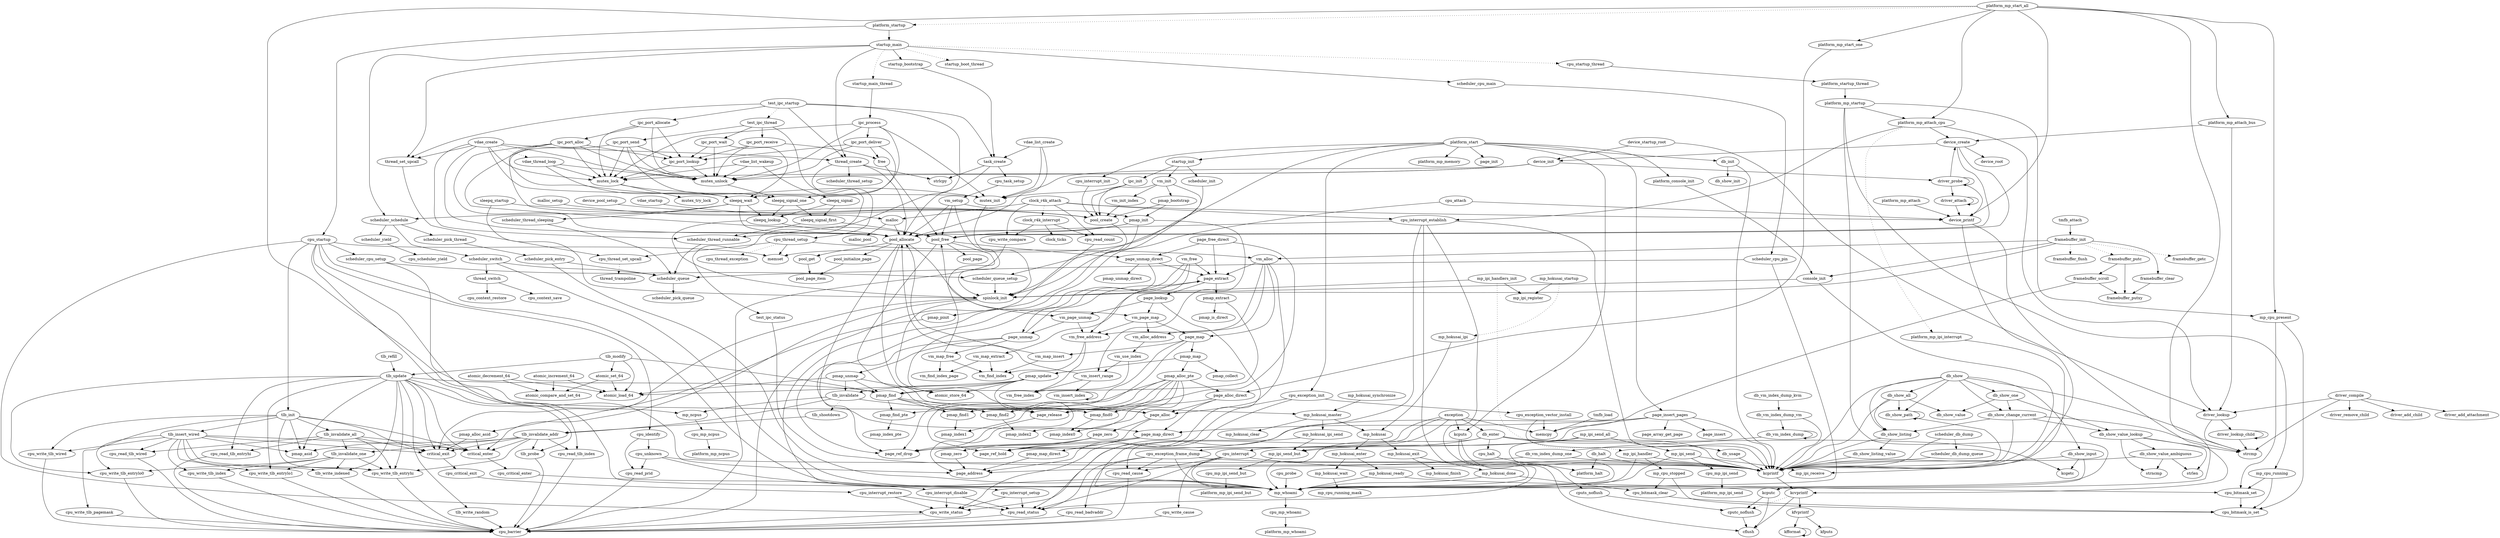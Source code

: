 digraph callgraph {
"pmap_zero" -> "page_address" [style=solid];
"kfformat" -> "kfformat" [style=solid];
"vm_init_index" -> "pool_create" [style=solid];
"db_show_one" -> "db_show_change_current" [style=solid];
"db_show_one" -> "db_show_value" [style=solid];
"db_show_one" -> "db_show_value_lookup" [style=solid];
"platform_console_init" -> "console_init" [style=solid];
"db_vm_index_dump_one" -> "page_address" [style=solid];
"db_vm_index_dump_one" -> "kcprintf" [style=solid];
"page_insert_pages" -> "page_ref_drop" [style=solid];
"page_insert_pages" -> "page_ref_hold" [style=solid];
"page_insert_pages" -> "page_insert" [style=solid];
"page_insert_pages" -> "page_array_get_page" [style=solid];
"page_insert_pages" -> "page_map_direct" [style=solid];
"page_insert_pages" -> "kcprintf" [style=solid];
"driver_lookup_child" -> "driver_lookup_child" [style=solid];
"driver_lookup_child" -> "strcmp" [style=solid];
"framebuffer_putc" -> "framebuffer_scroll" [style=solid];
"framebuffer_putc" -> "framebuffer_putxy" [style=solid];
"cpu_exception_init" -> "cpu_exception_vector_install" [style=solid];
"cpu_exception_init" -> "cpu_read_status" [style=solid];
"cpu_exception_init" -> "cpu_write_status" [style=solid];
"pool_allocate" -> "page_alloc" [style=solid];
"pool_allocate" -> "vm_page_map" [style=solid];
"pool_allocate" -> "pool_get" [style=solid];
"pool_allocate" -> "pool_initialize_page" [style=solid];
"pool_allocate" -> "page_map_direct" [style=solid];
"page_free_direct" -> "page_release" [style=solid];
"page_free_direct" -> "page_unmap_direct" [style=solid];
"page_free_direct" -> "page_extract" [style=solid];
"cpu_mp_ipi_send" -> "platform_mp_ipi_send" [style=solid];
"kcputs" -> "cflush" [style=solid];
"kcputs" -> "cputs_noflush" [style=solid];
"page_map_direct" -> "page_ref_drop" [style=solid];
"page_map_direct" -> "page_ref_hold" [style=solid];
"page_map_direct" -> "pmap_map_direct" [style=solid];
"pool_create" -> "spinlock_init" [style=solid];
"malloc" -> "malloc_pool" [style=solid];
"malloc" -> "pool_allocate" [style=solid];
"vm_map_insert" -> "vm_find_index" [style=solid];
"vm_map_insert" -> "pool_allocate" [style=solid];
"platform_mp_startup" -> "mp_cpu_present" [style=solid];
"platform_mp_startup" -> "mp_cpu_running" [style=solid];
"platform_mp_startup" -> "mp_whoami" [style=solid];
"platform_mp_startup" -> "platform_mp_attach_cpu" [style=solid];
"mp_hokusai_startup" -> "mp_hokusai_ipi" [style=dotted];
"mp_hokusai_startup" -> "mp_ipi_register" [style=solid];
"page_lookup" -> "page_address" [style=solid];
"page_lookup" -> "vm_page_unmap" [style=solid];
"page_lookup" -> "vm_page_map" [style=solid];
"page_extract" -> "vm_map_extract" [style=solid];
"page_extract" -> "pmap_extract" [style=solid];
"page_extract" -> "page_lookup" [style=solid];
"scheduler_pick_entry" -> "scheduler_queue" [style=solid];
"scheduler_pick_entry" -> "mp_whoami" [style=solid];
"pmap_map" -> "pmap_alloc_pte" [style=solid];
"pmap_map" -> "pmap_update" [style=solid];
"pmap_map" -> "pmap_collect" [style=solid];
"scheduler_cpu_setup" -> "scheduler_queue_setup" [style=solid];
"scheduler_cpu_setup" -> "mp_whoami" [style=solid];
"vm_setup" -> "pool_allocate" [style=solid];
"vm_setup" -> "spinlock_init" [style=solid];
"vm_setup" -> "pool_free" [style=solid];
"vm_setup" -> "pmap_init" [style=solid];
"cputc_noflush" -> "cflush" [style=solid];
"tmfb_load" -> "memcpy" [style=solid];
"ipc_port_lookup" -> "mutex_lock" [style=solid];
"ipc_port_lookup" -> "mutex_unlock" [style=solid];
"pmap_alloc_asid" -> "critical_exit" [style=solid];
"pmap_alloc_asid" -> "critical_enter" [style=solid];
"mp_hokusai_ipi_send" -> "mp_whoami" [style=solid];
"mp_hokusai_ipi_send" -> "mp_ipi_send_but" [style=solid];
"cpu_probe" -> "mp_whoami" [style=solid];
"sleepq_signal_one" -> "sleepq_lookup" [style=solid];
"sleepq_signal_one" -> "sleepq_signal_first" [style=solid];
"tlb_init" -> "cpu_write_tlb_entryhi" [style=solid];
"tlb_init" -> "tlb_invalidate_all" [style=solid];
"tlb_init" -> "pmap_asid" [style=solid];
"tlb_init" -> "tlb_insert_wired" [style=solid];
"tlb_init" -> "cpu_write_tlb_wired" [style=solid];
"tlb_init" -> "cpu_write_tlb_pagemask" [style=solid];
"tlb_init" -> "critical_enter" [style=solid];
"tlb_init" -> "critical_exit" [style=solid];
"vm_page_map" -> "vm_free_address" [style=solid];
"vm_page_map" -> "vm_alloc_address" [style=solid];
"vm_page_map" -> "page_map" [style=solid];
"thread_switch" -> "cpu_context_restore" [style=solid];
"thread_switch" -> "cpu_context_save" [style=solid];
"critical_enter" -> "cpu_critical_enter" [style=solid];
"tlb_modify" -> "pmap_find" [style=solid];
"tlb_modify" -> "atomic_set_64" [style=solid];
"tlb_modify" -> "tlb_update" [style=solid];
"tlb_modify" -> "atomic_load_64" [style=solid];
"pmap_update" -> "pmap_find" [style=solid];
"pmap_update" -> "page_address" [style=solid];
"pmap_update" -> "atomic_load_64" [style=solid];
"pmap_update" -> "tlb_invalidate" [style=solid];
"pmap_update" -> "atomic_store_64" [style=solid];
"scheduler_switch" -> "scheduler_queue" [style=solid];
"scheduler_switch" -> "mp_whoami" [style=solid];
"scheduler_switch" -> "thread_switch" [style=solid];
"page_alloc_direct" -> "page_release" [style=solid];
"page_alloc_direct" -> "page_alloc" [style=solid];
"page_alloc_direct" -> "page_map_direct" [style=solid];
"mutex_init" -> "spinlock_init" [style=solid];
"vm_page_unmap" -> "vm_free_address" [style=solid];
"vm_page_unmap" -> "page_unmap" [style=solid];
"mp_cpu_present" -> "cpu_bitmask_set" [style=solid];
"mp_cpu_present" -> "cpu_bitmask_is_set" [style=solid];
"platform_start" -> "page_init" [style=solid];
"platform_start" -> "db_init" [style=solid];
"platform_start" -> "startup_init" [style=solid];
"platform_start" -> "cpu_interrupt_init" [style=solid];
"platform_start" -> "platform_console_init" [style=solid];
"platform_start" -> "memset" [style=solid];
"platform_start" -> "page_insert_pages" [style=solid];
"platform_start" -> "cpu_exception_init" [style=solid];
"platform_start" -> "kcputs" [style=solid];
"platform_start" -> "platform_mp_memory" [style=solid];
"mp_whoami" -> "cpu_mp_whoami" [style=solid];
"tlb_shootdown" -> "tlb_invalidate_addr" [style=solid];
"vdae_create" -> "scheduler_thread_runnable" [style=solid];
"vdae_create" -> "mutex_lock" [style=solid];
"vdae_create" -> "thread_create" [style=solid];
"vdae_create" -> "thread_set_upcall" [style=solid];
"vdae_create" -> "mutex_init" [style=solid];
"vdae_create" -> "mutex_unlock" [style=solid];
"vdae_create" -> "pool_allocate" [style=solid];
"vdae_create" -> "vdae_thread_loop" [style=dotted];
"platform_mp_start_all" -> "device_printf" [style=solid];
"platform_mp_start_all" -> "mp_ncpus" [style=solid];
"platform_mp_start_all" -> "platform_startup" [style=dotted];
"platform_mp_start_all" -> "platform_mp_start_one" [style=solid];
"platform_mp_start_all" -> "mp_cpu_present" [style=solid];
"platform_mp_start_all" -> "mp_whoami" [style=solid];
"platform_mp_start_all" -> "platform_mp_attach_cpu" [style=solid];
"platform_mp_start_all" -> "platform_mp_attach_bus" [style=solid];
"driver_compile" -> "driver_add_child" [style=solid];
"driver_compile" -> "driver_lookup" [style=solid];
"driver_compile" -> "driver_add_attachment" [style=solid];
"driver_compile" -> "strcmp" [style=solid];
"driver_compile" -> "driver_remove_child" [style=solid];
"cpu_interrupt_establish" -> "mp_whoami" [style=solid];
"cpu_interrupt_establish" -> "cpu_write_status" [style=solid];
"cpu_interrupt_establish" -> "cpu_read_status" [style=solid];
"cpu_interrupt_establish" -> "pool_allocate" [style=solid];
"cpu_interrupt_establish" -> "kcprintf" [style=solid];
"vdae_list_wakeup" -> "mutex_lock" [style=solid];
"vdae_list_wakeup" -> "sleepq_signal" [style=solid];
"vdae_list_wakeup" -> "mutex_unlock" [style=solid];
"kcputc" -> "cflush" [style=solid];
"kcputc" -> "cputc_noflush" [style=solid];
"cpu_read_tlb_wired" -> "cpu_barrier" [style=solid];
"device_printf" -> "kcvprintf" [style=solid];
"device_printf" -> "kcprintf" [style=solid];
"vm_insert_index" -> "vm_insert_index" [style=solid];
"mp_cpu_running" -> "cpu_bitmask_is_set" [style=solid];
"mp_cpu_running" -> "cpu_bitmask_set" [style=solid];
"test_ipc_status" -> "kcprintf" [style=solid];
"framebuffer_scroll" -> "memcpy" [style=solid];
"framebuffer_scroll" -> "framebuffer_putxy" [style=solid];
"driver_lookup" -> "driver_lookup_child" [style=solid];
"driver_lookup" -> "strcmp" [style=solid];
"db_show_value_lookup" -> "strlen" [style=solid];
"db_show_value_lookup" -> "strcmp" [style=solid];
"db_show_value_lookup" -> "db_show_value_ambiguous" [style=solid];
"db_show_value_lookup" -> "strncmp" [style=solid];
"test_ipc_startup" -> "scheduler_thread_runnable" [style=solid];
"test_ipc_startup" -> "thread_create" [style=solid];
"test_ipc_startup" -> "thread_set_upcall" [style=solid];
"test_ipc_startup" -> "task_create" [style=solid];
"test_ipc_startup" -> "test_ipc_thread" [style=dotted];
"test_ipc_startup" -> "ipc_port_allocate" [style=solid];
"platform_mp_attach_cpu" -> "platform_mp_ipi_interrupt" [style=dotted];
"platform_mp_attach_cpu" -> "cpu_interrupt_establish" [style=solid];
"platform_mp_attach_cpu" -> "device_create" [style=solid];
"platform_mp_attach_cpu" -> "driver_lookup" [style=solid];
"mp_ipi_handler" -> "mp_whoami" [style=solid];
"mp_ipi_handler" -> "mp_cpu_stopped" [style=solid];
"mp_ipi_handler" -> "kcprintf" [style=solid];
"page_alloc" -> "page_zero" [style=solid];
"page_alloc" -> "page_ref_hold" [style=solid];
"device_create" -> "device_root" [style=solid];
"device_create" -> "device_init" [style=solid];
"device_create" -> "pool_free" [style=solid];
"device_create" -> "pool_allocate" [style=solid];
"atomic_decrement_64" -> "atomic_load_64" [style=solid];
"atomic_decrement_64" -> "atomic_compare_and_set_64" [style=solid];
"vm_free" -> "vm_free_address" [style=solid];
"vm_free" -> "page_release" [style=solid];
"vm_free" -> "page_unmap" [style=solid];
"vm_free" -> "page_extract" [style=solid];
"cpu_critical_exit" -> "cpu_interrupt_restore" [style=solid];
"vdae_list_create" -> "task_create" [style=solid];
"vdae_list_create" -> "mutex_init" [style=solid];
"vdae_list_create" -> "pool_allocate" [style=solid];
"vdae_startup" -> "pool_create" [style=solid];
"tlb_insert_wired" -> "cpu_write_tlb_entryhi" [style=solid];
"tlb_insert_wired" -> "pmap_asid" [style=solid];
"tlb_insert_wired" -> "cpu_read_tlb_wired" [style=solid];
"tlb_insert_wired" -> "cpu_write_tlb_wired" [style=solid];
"tlb_insert_wired" -> "cpu_write_tlb_entrylo1" [style=solid];
"tlb_insert_wired" -> "tlb_write_indexed" [style=solid];
"tlb_insert_wired" -> "critical_enter" [style=solid];
"tlb_insert_wired" -> "critical_exit" [style=solid];
"tlb_insert_wired" -> "cpu_write_tlb_index" [style=solid];
"tlb_insert_wired" -> "cpu_write_tlb_entrylo0" [style=solid];
"cpu_bitmask_set" -> "cpu_bitmask_is_set" [style=solid];
"cpu_read_tlb_entryhi" -> "cpu_barrier" [style=solid];
"pmap_init" -> "pool_free" [style=solid];
"pmap_init" -> "vm_insert_range" [style=solid];
"pmap_init" -> "pmap_pinit" [style=solid];
"pmap_init" -> "pool_allocate" [style=solid];
"scheduler_pick_thread" -> "scheduler_pick_entry" [style=solid];
"pmap_find2" -> "pmap_index2" [style=solid];
"db_show_change_current" -> "db_show_value_lookup" [style=solid];
"db_show_change_current" -> "db_show_listing" [style=solid];
"db_show_change_current" -> "strcmp" [style=solid];
"db_show_change_current" -> "kcprintf" [style=solid];
"mp_ipi_handlers_init" -> "mp_ipi_handler" [style=dotted];
"mp_ipi_handlers_init" -> "spinlock_init" [style=solid];
"mp_ipi_handlers_init" -> "mp_ipi_register" [style=solid];
"scheduler_queue" -> "scheduler_pick_queue" [style=solid];
"ipc_init" -> "mutex_init" [style=solid];
"ipc_init" -> "pool_create" [style=solid];
"tlb_invalidate_addr" -> "cpu_write_tlb_entryhi" [style=solid];
"tlb_invalidate_addr" -> "tlb_probe" [style=solid];
"tlb_invalidate_addr" -> "critical_exit" [style=solid];
"tlb_invalidate_addr" -> "cpu_read_tlb_index" [style=solid];
"tlb_invalidate_addr" -> "critical_enter" [style=solid];
"tlb_invalidate_addr" -> "tlb_invalidate_one" [style=solid];
"tlb_invalidate_addr" -> "pmap_asid" [style=solid];
"pmap_pinit" -> "pmap_alloc_asid" [style=solid];
"db_usage" -> "kcprintf" [style=solid];
"cpu_write_cause" -> "cpu_barrier" [style=solid];
"scheduler_queue_setup" -> "spinlock_init" [style=solid];
"vm_alloc" -> "vm_free_address" [style=solid];
"vm_alloc" -> "page_alloc" [style=solid];
"vm_alloc" -> "page_extract" [style=solid];
"vm_alloc" -> "vm_alloc_address" [style=solid];
"vm_alloc" -> "page_map" [style=solid];
"cpu_interrupt" -> "mp_whoami" [style=solid];
"cpu_interrupt" -> "cpu_read_status" [style=solid];
"cpu_interrupt" -> "cpu_read_cause" [style=solid];
"cpu_interrupt" -> "cpu_write_cause" [style=solid];
"cpu_interrupt" -> "kcprintf" [style=solid];
"mp_ncpus" -> "cpu_mp_ncpus" [style=solid];
"atomic_increment_64" -> "atomic_load_64" [style=solid];
"atomic_increment_64" -> "atomic_compare_and_set_64" [style=solid];
"tlb_invalidate_one" -> "cpu_write_tlb_entryhi" [style=solid];
"tlb_invalidate_one" -> "cpu_write_tlb_entrylo1" [style=solid];
"tlb_invalidate_one" -> "tlb_write_indexed" [style=solid];
"tlb_invalidate_one" -> "cpu_write_tlb_index" [style=solid];
"tlb_invalidate_one" -> "cpu_write_tlb_entrylo0" [style=solid];
"mp_hokusai_exit" -> "mp_hokusai_finish" [style=solid];
"mp_hokusai_exit" -> "mp_hokusai_done" [style=solid];
"cpu_interrupt_disable" -> "cpu_write_status" [style=solid];
"cpu_interrupt_disable" -> "cpu_read_status" [style=solid];
"sleepq_startup" -> "spinlock_init" [style=solid];
"sleepq_startup" -> "pool_create" [style=solid];
"scheduler_cpu_main" -> "scheduler_cpu_pin" [style=solid];
"tlb_refill" -> "tlb_update" [style=solid];
"db_vm_index_dump_vm" -> "db_vm_index_dump" [style=solid];
"db_vm_index_dump_vm" -> "kcprintf" [style=solid];
"cpu_interrupt_init" -> "pool_create" [style=solid];
"vm_alloc_address" -> "vm_use_index" [style=solid];
"cpu_critical_enter" -> "cpu_interrupt_disable" [style=solid];
"ipc_port_send" -> "mutex_lock" [style=solid];
"ipc_port_send" -> "sleepq_signal_one" [style=solid];
"ipc_port_send" -> "ipc_port_lookup" [style=solid];
"ipc_port_send" -> "malloc" [style=solid];
"ipc_port_send" -> "mutex_unlock" [style=solid];
"kcvprintf" -> "cflush" [style=solid];
"kcvprintf" -> "cputc_noflush" [style=dotted];
"kcvprintf" -> "kfvprintf" [style=solid];
"cpu_thread_setup" -> "cpu_thread_set_upcall" [style=solid];
"cpu_thread_setup" -> "cpu_thread_exception" [style=dotted];
"cpu_thread_setup" -> "vm_alloc" [style=solid];
"cpu_thread_setup" -> "memset" [style=solid];
"mp_ipi_send_but" -> "cpu_mp_ipi_send_but" [style=solid];
"mp_cpu_stopped" -> "cpu_bitmask_is_set" [style=solid];
"mp_cpu_stopped" -> "cpu_bitmask_clear" [style=solid];
"cpu_attach" -> "device_printf" [style=solid];
"cpu_attach" -> "cpu_interrupt_setup" [style=solid];
"db_show_input" -> "kcgetc" [style=solid];
"db_show_input" -> "kcputc" [style=solid];
"db_show_input" -> "kcprintf" [style=solid];
"malloc_setup" -> "pool_create" [style=solid];
"page_map" -> "pmap_map" [style=solid];
"page_map" -> "vm_map_insert" [style=solid];
"page_map" -> "page_ref_drop" [style=solid];
"page_map" -> "page_ref_hold" [style=solid];
"cpu_read_prid" -> "cpu_barrier" [style=solid];
"cpu_read_status" -> "cpu_barrier" [style=solid];
"cpu_write_status" -> "cpu_barrier" [style=solid];
"ipc_port_alloc" -> "mutex_lock" [style=solid];
"ipc_port_alloc" -> "mutex_init" [style=solid];
"ipc_port_alloc" -> "pool_allocate" [style=solid];
"ipc_port_alloc" -> "mutex_unlock" [style=solid];
"ipc_port_alloc" -> "pool_free" [style=solid];
"ipc_port_alloc" -> "ipc_port_lookup" [style=solid];
"cpu_read_tlb_index" -> "cpu_barrier" [style=solid];
"framebuffer_clear" -> "framebuffer_putxy" [style=solid];
"db_show" -> "db_show_change_current" [style=solid];
"db_show" -> "db_show_path" [style=solid];
"db_show" -> "db_show_all" [style=solid];
"db_show" -> "db_show_one" [style=solid];
"db_show" -> "strcmp" [style=solid];
"db_show" -> "db_show_input" [style=solid];
"db_show" -> "db_show_listing" [style=solid];
"db_show" -> "kcprintf" [style=solid];
"cpu_startup" -> "page_alloc" [style=solid];
"cpu_startup" -> "cpu_identify" [style=solid];
"cpu_startup" -> "page_address" [style=solid];
"cpu_startup" -> "tlb_init" [style=solid];
"cpu_startup" -> "scheduler_cpu_setup" [style=solid];
"cpu_startup" -> "mp_whoami" [style=solid];
"cpu_startup" -> "memset" [style=solid];
"cpu_startup" -> "cpu_write_status" [style=solid];
"pool_free" -> "page_release" [style=solid];
"pool_free" -> "vm_page_unmap" [style=solid];
"pool_free" -> "page_unmap_direct" [style=solid];
"pool_free" -> "pool_page" [style=solid];
"kfvprintf" -> "kfformat" [style=solid];
"kfvprintf" -> "kfputs" [style=solid];
"platform_startup_thread" -> "platform_mp_startup" [style=solid];
"mp_hokusai_synchronize" -> "mp_hokusai_master" [style=solid];
"cpu_mp_ipi_send_but" -> "platform_mp_ipi_send_but" [style=solid];
"scheduler_thread_sleeping" -> "scheduler_queue" [style=solid];
"startup_main_thread" -> "ipc_process" [style=solid];
"db_vm_index_dump_kvm" -> "db_vm_index_dump_vm" [style=solid];
"sleepq_signal_first" -> "scheduler_thread_runnable" [style=solid];
"sleepq_signal_first" -> "pool_free" [style=solid];
"task_create" -> "cpu_task_setup" [style=solid];
"task_create" -> "pool_allocate" [style=solid];
"task_create" -> "strlcpy" [style=solid];
"pmap_bootstrap" -> "pmap_init" [style=solid];
"pmap_bootstrap" -> "pool_create" [style=solid];
"cpu_read_count" -> "cpu_barrier" [style=solid];
"db_init" -> "db_show_init" [style=solid];
"db_init" -> "kcprintf" [style=solid];
"cpu_halt" -> "platform_halt" [style=solid];
"tlb_invalidate" -> "mp_hokusai_master" [style=solid];
"tlb_invalidate" -> "tlb_shootdown" [style=dotted];
"tlb_invalidate" -> "tlb_invalidate_addr" [style=solid];
"tlb_invalidate" -> "mp_ncpus" [style=solid];
"vm_use_index" -> "vm_free_index" [style=solid];
"vm_use_index" -> "vm_insert_range" [style=solid];
"mp_hokusai_done" -> "cpu_bitmask_clear" [style=solid];
"mp_hokusai_done" -> "mp_whoami" [style=solid];
"cpu_task_setup" -> "vm_setup" [style=solid];
"cpu_interrupt_setup" -> "cpu_write_status" [style=solid];
"cpu_interrupt_setup" -> "cpu_read_status" [style=solid];
"mp_ipi_send_all" -> "mp_whoami" [style=solid];
"mp_ipi_send_all" -> "mp_ipi_send_but" [style=solid];
"mp_ipi_send_all" -> "mp_ipi_send" [style=solid];
"cpu_startup_thread" -> "platform_startup_thread" [style=solid];
"pmap_find1" -> "pmap_index1" [style=solid];
"cpu_write_tlb_wired" -> "cpu_barrier" [style=solid];
"cpu_mp_ncpus" -> "platform_mp_ncpus" [style=solid];
"scheduler_db_dump_queue" -> "kcprintf" [style=solid];
"cpu_write_tlb_entrylo0" -> "cpu_barrier" [style=solid];
"db_show_value_ambiguous" -> "strlen" [style=solid];
"db_show_value_ambiguous" -> "strncmp" [style=solid];
"db_show_value_ambiguous" -> "kcprintf" [style=solid];
"cpu_mp_whoami" -> "platform_mp_whoami" [style=solid];
"pmap_alloc_pte" -> "pmap_index1" [style=solid];
"pmap_alloc_pte" -> "page_alloc_direct" [style=solid];
"pmap_alloc_pte" -> "pmap_find_pte" [style=solid];
"pmap_alloc_pte" -> "pmap_find0" [style=solid];
"pmap_alloc_pte" -> "pmap_find2" [style=solid];
"pmap_alloc_pte" -> "pmap_index2" [style=solid];
"pmap_alloc_pte" -> "pmap_find1" [style=solid];
"pmap_alloc_pte" -> "pmap_index0" [style=solid];
"mp_hokusai_master" -> "mp_hokusai" [style=solid];
"mp_hokusai_master" -> "mp_hokusai_ipi_send" [style=solid];
"mp_hokusai_master" -> "mp_hokusai_clear" [style=solid];
"page_unmap_direct" -> "page_ref_drop" [style=solid];
"page_unmap_direct" -> "pmap_unmap_direct" [style=solid];
"page_unmap_direct" -> "page_extract" [style=solid];
"device_startup_root" -> "device_init" [style=solid];
"device_startup_root" -> "driver_lookup" [style=solid];
"framebuffer_init" -> "framebuffer_getc" [style=dotted];
"framebuffer_init" -> "console_init" [style=solid];
"framebuffer_init" -> "vm_alloc" [style=solid];
"framebuffer_init" -> "framebuffer_clear" [style=solid];
"framebuffer_init" -> "framebuffer_putc" [style=dotted];
"framebuffer_init" -> "spinlock_init" [style=solid];
"framebuffer_init" -> "framebuffer_flush" [style=dotted];
"cpu_exception_vector_install" -> "memcpy" [style=solid];
"cpu_exception_vector_install" -> "kcprintf" [style=solid];
"pool_get" -> "pool_page_item" [style=solid];
"tlb_write_indexed" -> "cpu_barrier" [style=solid];
"vdae_thread_loop" -> "mutex_lock" [style=solid];
"vdae_thread_loop" -> "sleepq_wait" [style=solid];
"vdae_thread_loop" -> "mutex_unlock" [style=solid];
"platform_mp_ipi_interrupt" -> "mp_ipi_receive" [style=solid];
"startup_init" -> "ipc_init" [style=solid];
"startup_init" -> "scheduler_init" [style=solid];
"startup_init" -> "vm_init" [style=solid];
"startup_main" -> "startup_boot_thread" [style=dotted];
"startup_main" -> "thread_create" [style=solid];
"startup_main" -> "thread_set_upcall" [style=solid];
"startup_main" -> "scheduler_cpu_main" [style=solid];
"startup_main" -> "cpu_startup_thread" [style=dotted];
"startup_main" -> "startup_bootstrap" [style=solid];
"startup_main" -> "startup_main_thread" [style=dotted];
"startup_main" -> "scheduler_schedule" [style=solid];
"platform_mp_attach_bus" -> "driver_lookup" [style=solid];
"platform_mp_attach_bus" -> "device_create" [style=solid];
"vm_free_address" -> "vm_free_index" [style=solid];
"vm_free_address" -> "vm_find_index" [style=solid];
"mp_hokusai" -> "mp_hokusai_exit" [style=solid];
"mp_hokusai" -> "mp_hokusai_enter" [style=solid];
"thread_create" -> "cpu_thread_setup" [style=solid];
"thread_create" -> "scheduler_thread_setup" [style=solid];
"thread_create" -> "pool_allocate" [style=solid];
"thread_create" -> "strlcpy" [style=solid];
"vm_map_extract" -> "vm_find_index_page" [style=solid];
"vm_map_extract" -> "vm_find_index" [style=solid];
"cpu_exception_frame_dump" -> "mp_whoami" [style=solid];
"cpu_exception_frame_dump" -> "cpu_read_badvaddr" [style=solid];
"cpu_exception_frame_dump" -> "cpu_read_status" [style=solid];
"cpu_exception_frame_dump" -> "cpu_read_cause" [style=solid];
"cpu_exception_frame_dump" -> "kcprintf" [style=solid];
"platform_mp_attach" -> "device_printf" [style=solid];
"mp_hokusai_enter" -> "mp_hokusai_wait" [style=solid];
"mp_hokusai_enter" -> "mp_hokusai_ready" [style=solid];
"kcprintf" -> "kcvprintf" [style=solid];
"sleepq_signal" -> "sleepq_lookup" [style=solid];
"sleepq_signal" -> "sleepq_signal_first" [style=solid];
"mutex_unlock" -> "sleepq_signal_one" [style=solid];
"pmap_unmap" -> "pmap_find" [style=solid];
"pmap_unmap" -> "tlb_invalidate" [style=solid];
"pmap_unmap" -> "atomic_load_64" [style=solid];
"pmap_unmap" -> "atomic_store_64" [style=solid];
"free" -> "pool_free" [style=solid];
"tmfb_attach" -> "framebuffer_init" [style=solid];
"test_ipc_thread" -> "test_ipc_status" [style=solid];
"test_ipc_thread" -> "ipc_port_receive" [style=solid];
"test_ipc_thread" -> "ipc_port_send" [style=solid];
"test_ipc_thread" -> "ipc_port_wait" [style=solid];
"startup_bootstrap" -> "task_create" [style=solid];
"scheduler_db_dump" -> "scheduler_db_dump_queue" [style=solid];
"scheduler_db_dump" -> "kcprintf" [style=solid];
"db_enter" -> "kcgetc" [style=solid];
"db_enter" -> "mp_ipi_send_but" [style=solid];
"db_enter" -> "cpu_halt" [style=solid];
"db_enter" -> "mp_whoami" [style=solid];
"db_enter" -> "db_usage" [style=solid];
"db_enter" -> "kcprintf" [style=solid];
"cpu_read_badvaddr" -> "cpu_barrier" [style=solid];
"pmap_find" -> "pmap_find1" [style=solid];
"pmap_find" -> "pmap_find_pte" [style=solid];
"pmap_find" -> "pmap_find0" [style=solid];
"pmap_find" -> "pmap_find2" [style=solid];
"page_zero" -> "pmap_zero" [style=solid];
"page_zero" -> "page_ref_drop" [style=solid];
"page_zero" -> "page_ref_hold" [style=solid];
"console_init" -> "spinlock_init" [style=solid];
"console_init" -> "kcprintf" [style=solid];
"pmap_find_pte" -> "pmap_index_pte" [style=solid];
"pmap_find0" -> "pmap_index0" [style=solid];
"tlb_probe" -> "cpu_barrier" [style=solid];
"sleepq_wait" -> "scheduler_thread_sleeping" [style=solid];
"sleepq_wait" -> "sleepq_lookup" [style=solid];
"sleepq_wait" -> "scheduler_schedule" [style=solid];
"sleepq_wait" -> "pool_allocate" [style=solid];
"scheduler_cpu_pin" -> "scheduler_queue" [style=solid];
"scheduler_cpu_pin" -> "mp_whoami" [style=solid];
"scheduler_schedule" -> "scheduler_switch" [style=solid];
"scheduler_schedule" -> "scheduler_pick_thread" [style=solid];
"scheduler_schedule" -> "scheduler_yield" [style=solid];
"cpu_identify" -> "cpu_unknown" [style=solid];
"cpu_identify" -> "cpu_read_prid" [style=solid];
"page_unmap" -> "pmap_unmap" [style=solid];
"page_unmap" -> "page_ref_drop" [style=solid];
"page_unmap" -> "vm_map_free" [style=solid];
"page_unmap" -> "page_extract" [style=solid];
"cpu_write_tlb_entrylo1" -> "cpu_barrier" [style=solid];
"device_pool_setup" -> "pool_create" [style=solid];
"vm_insert_range" -> "vm_insert_index" [style=solid];
"vm_insert_range" -> "vm_free_index" [style=solid];
"vm_insert_range" -> "pool_allocate" [style=solid];
"tlb_invalidate_all" -> "cpu_write_tlb_entryhi" [style=solid];
"tlb_invalidate_all" -> "cpu_read_tlb_entryhi" [style=solid];
"tlb_invalidate_all" -> "critical_exit" [style=solid];
"tlb_invalidate_all" -> "critical_enter" [style=solid];
"tlb_invalidate_all" -> "tlb_invalidate_one" [style=solid];
"tlb_invalidate_all" -> "cpu_read_tlb_wired" [style=solid];
"driver_attach" -> "device_printf" [style=solid];
"driver_attach" -> "driver_attach" [style=solid];
"db_show_path" -> "db_show_path" [style=solid];
"db_show_path" -> "kcprintf" [style=solid];
"db_show_all" -> "db_show_value" [style=solid];
"db_show_all" -> "db_show_path" [style=solid];
"db_show_all" -> "db_show_listing" [style=solid];
"db_show_all" -> "kcprintf" [style=solid];
"platform_startup" -> "startup_main" [style=solid];
"platform_startup" -> "cpu_startup" [style=solid];
"db_halt" -> "platform_halt" [style=solid];
"db_halt" -> "kcprintf" [style=solid];
"pool_initialize_page" -> "pool_page_item" [style=solid];
"db_vm_index_dump" -> "db_vm_index_dump_one" [style=solid];
"db_vm_index_dump" -> "db_vm_index_dump" [style=solid];
"scheduler_yield" -> "cpu_scheduler_yield" [style=solid];
"scheduler_thread_runnable" -> "scheduler_queue" [style=solid];
"pmap_extract" -> "pmap_find" [style=solid];
"pmap_extract" -> "pmap_is_direct" [style=solid];
"mp_hokusai_ready" -> "cpu_bitmask_set" [style=solid];
"mp_hokusai_ready" -> "mp_whoami" [style=solid];
"mp_hokusai_ipi" -> "mp_hokusai" [style=solid];
"cpu_bitmask_clear" -> "cpu_bitmask_is_set" [style=solid];
"ipc_port_receive" -> "free" [style=solid];
"ipc_port_receive" -> "ipc_port_lookup" [style=solid];
"ipc_port_receive" -> "mutex_unlock" [style=solid];
"scheduler_init" -> "scheduler_queue_setup" [style=solid];
"ipc_port_wait" -> "sleepq_wait" [style=solid];
"ipc_port_wait" -> "ipc_port_lookup" [style=solid];
"ipc_port_wait" -> "mutex_unlock" [style=solid];
"page_release" -> "page_ref_drop" [style=solid];
"platform_mp_start_one" -> "page_alloc_direct" [style=solid];
"cpu_write_compare" -> "cpu_barrier" [style=solid];
"vm_init" -> "pmap_bootstrap" [style=solid];
"vm_init" -> "vm_init_index" [style=solid];
"vm_init" -> "spinlock_init" [style=solid];
"vm_init" -> "pool_create" [style=solid];
"clock_r4k_interrupt" -> "cpu_write_compare" [style=solid];
"clock_r4k_interrupt" -> "clock_ticks" [style=solid];
"clock_r4k_interrupt" -> "cpu_read_count" [style=solid];
"db_show_listing_value" -> "kcprintf" [style=solid];
"vm_map_free" -> "vm_find_index_page" [style=solid];
"vm_map_free" -> "pool_free" [style=solid];
"vm_map_free" -> "vm_find_index" [style=solid];
"ipc_port_deliver" -> "free" [style=solid];
"ipc_port_deliver" -> "sleepq_signal_one" [style=solid];
"ipc_port_deliver" -> "ipc_port_lookup" [style=solid];
"ipc_port_deliver" -> "mutex_unlock" [style=solid];
"cpu_interrupt_restore" -> "cpu_write_status" [style=solid];
"cpu_interrupt_restore" -> "cpu_read_status" [style=solid];
"device_init" -> "mutex_lock" [style=solid];
"device_init" -> "driver_probe" [style=solid];
"device_init" -> "mutex_init" [style=solid];
"device_init" -> "mutex_unlock" [style=solid];
"sleepq_lookup" -> "pool_allocate" [style=solid];
"sleepq_lookup" -> "spinlock_init" [style=solid];
"cpu_write_tlb_pagemask" -> "cpu_barrier" [style=solid];
"cpu_write_tlb_index" -> "cpu_barrier" [style=solid];
"mp_ipi_send" -> "mp_ipi_receive" [style=solid];
"mp_ipi_send" -> "mp_whoami" [style=solid];
"mp_ipi_send" -> "cpu_mp_ipi_send" [style=solid];
"cpu_write_tlb_entryhi" -> "cpu_barrier" [style=solid];
"mp_hokusai_wait" -> "mp_cpu_running_mask" [style=solid];
"driver_probe" -> "device_printf" [style=solid];
"driver_probe" -> "driver_probe" [style=solid];
"driver_probe" -> "driver_attach" [style=solid];
"driver_probe" -> "device_create" [style=solid];
"cputs_noflush" -> "cputc_noflush" [style=solid];
"tlb_update" -> "cpu_write_tlb_entryhi" [style=solid];
"tlb_update" -> "pmap_find" [style=solid];
"tlb_update" -> "tlb_write_random" [style=solid];
"tlb_update" -> "cpu_read_tlb_index" [style=solid];
"tlb_update" -> "pmap_asid" [style=solid];
"tlb_update" -> "cpu_write_tlb_entrylo1" [style=solid];
"tlb_update" -> "tlb_probe" [style=solid];
"tlb_update" -> "tlb_write_indexed" [style=solid];
"tlb_update" -> "cpu_read_tlb_entryhi" [style=solid];
"tlb_update" -> "critical_exit" [style=solid];
"tlb_update" -> "critical_enter" [style=solid];
"tlb_update" -> "cpu_write_tlb_entrylo0" [style=solid];
"ipc_port_allocate" -> "ipc_port_alloc" [style=solid];
"ipc_port_allocate" -> "mutex_lock" [style=solid];
"ipc_port_allocate" -> "ipc_port_lookup" [style=solid];
"ipc_port_allocate" -> "mutex_unlock" [style=solid];
"cpu_unknown" -> "mp_whoami" [style=solid];
"cpu_unknown" -> "cpu_read_prid" [style=solid];
"cpu_unknown" -> "kcprintf" [style=solid];
"pmap_map_direct" -> "page_address" [style=solid];
"mutex_lock" -> "sleepq_wait" [style=solid];
"mutex_lock" -> "mutex_try_lock" [style=solid];
"atomic_set_64" -> "atomic_load_64" [style=solid];
"atomic_set_64" -> "atomic_compare_and_set_64" [style=solid];
"tlb_write_random" -> "cpu_barrier" [style=solid];
"thread_set_upcall" -> "cpu_thread_set_upcall" [style=solid];
"ipc_process" -> "mutex_lock" [style=solid];
"ipc_process" -> "mutex_init" [style=solid];
"ipc_process" -> "mutex_unlock" [style=solid];
"ipc_process" -> "ipc_port_deliver" [style=solid];
"ipc_process" -> "sleepq_wait" [style=solid];
"spinlock_init" -> "critical_exit" [style=solid];
"spinlock_init" -> "critical_enter" [style=solid];
"spinlock_init" -> "atomic_store_64" [style=solid];
"cpu_thread_set_upcall" -> "thread_trampoline" [style=dotted];
"exception" -> "cpu_exception_frame_dump" [style=solid];
"exception" -> "db_enter" [style=solid];
"exception" -> "cpu_interrupt" [style=solid];
"exception" -> "memcpy" [style=solid];
"exception" -> "kcputs" [style=solid];
"exception" -> "cpu_read_cause" [style=solid];
"critical_exit" -> "cpu_critical_exit" [style=solid];
"clock_r4k_attach" -> "device_printf" [style=solid];
"clock_r4k_attach" -> "cpu_write_compare" [style=solid];
"clock_r4k_attach" -> "cpu_interrupt_establish" [style=solid];
"clock_r4k_attach" -> "cpu_read_count" [style=solid];
"clock_r4k_attach" -> "clock_r4k_interrupt" [style=dotted];
"clock_r4k_attach" -> "malloc" [style=solid];
"db_show_listing" -> "db_show_listing_value" [style=solid];
"db_show_listing" -> "kcprintf" [style=solid];
"cpu_read_cause" -> "cpu_barrier" [style=solid];

}
